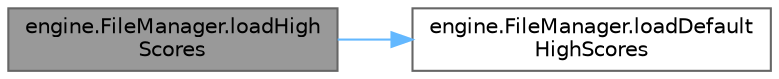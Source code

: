 digraph "engine.FileManager.loadHighScores"
{
 // LATEX_PDF_SIZE
  bgcolor="transparent";
  edge [fontname=Helvetica,fontsize=10,labelfontname=Helvetica,labelfontsize=10];
  node [fontname=Helvetica,fontsize=10,shape=box,height=0.2,width=0.4];
  rankdir="LR";
  Node1 [id="Node000001",label="engine.FileManager.loadHigh\lScores",height=0.2,width=0.4,color="gray40", fillcolor="grey60", style="filled", fontcolor="black",tooltip="Loads high scores from file, and returns a sorted list of pairs score - value."];
  Node1 -> Node2 [id="edge1_Node000001_Node000002",color="steelblue1",style="solid",tooltip=" "];
  Node2 [id="Node000002",label="engine.FileManager.loadDefault\lHighScores",height=0.2,width=0.4,color="grey40", fillcolor="white", style="filled",URL="$classengine_1_1_file_manager.html#a03d57bcd19887100a79ced041bd21a9c",tooltip="Returns the application default scores if there is no user high scores file."];
}
